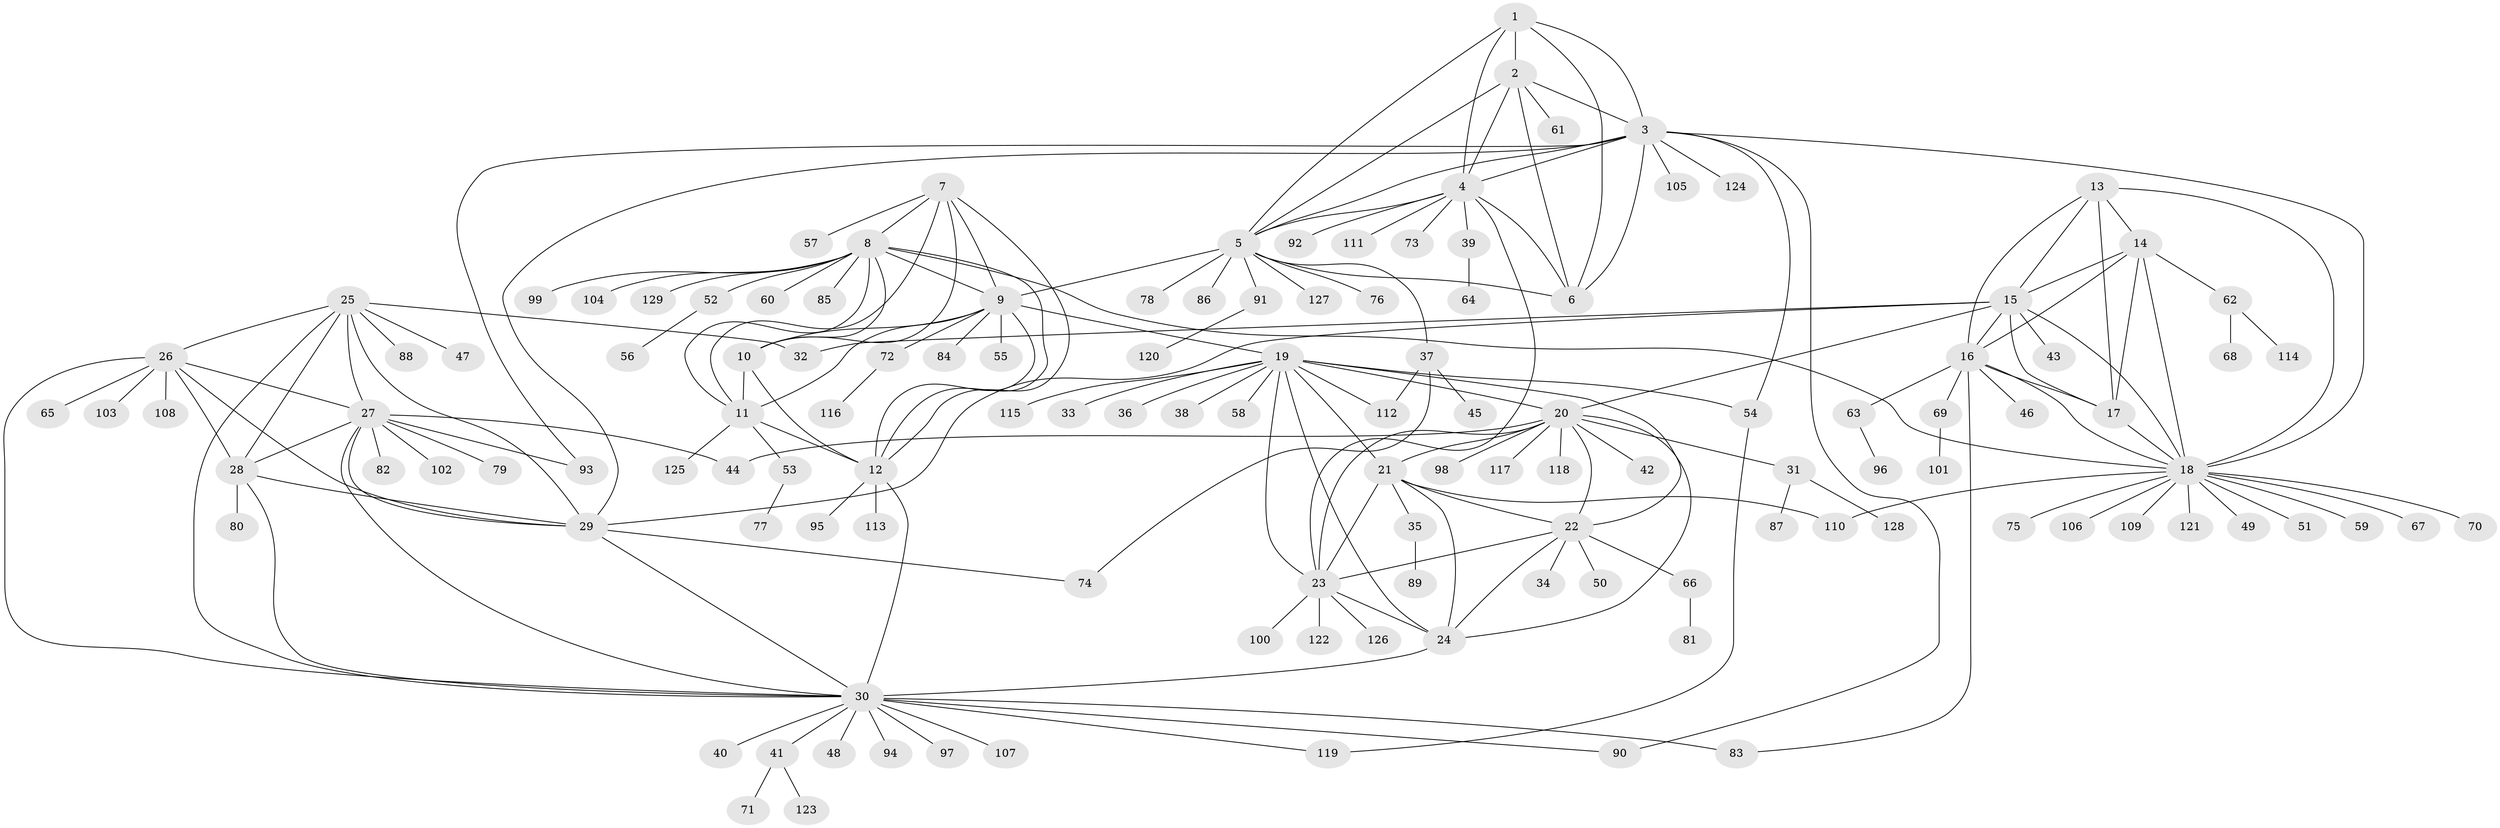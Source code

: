 // coarse degree distribution, {4: 0.029411764705882353, 16: 0.00980392156862745, 8: 0.029411764705882353, 11: 0.029411764705882353, 5: 0.00980392156862745, 10: 0.0196078431372549, 20: 0.00980392156862745, 6: 0.049019607843137254, 3: 0.0392156862745098, 14: 0.0196078431372549, 7: 0.00980392156862745, 2: 0.12745098039215685, 1: 0.6176470588235294}
// Generated by graph-tools (version 1.1) at 2025/42/03/06/25 10:42:12]
// undirected, 129 vertices, 194 edges
graph export_dot {
graph [start="1"]
  node [color=gray90,style=filled];
  1;
  2;
  3;
  4;
  5;
  6;
  7;
  8;
  9;
  10;
  11;
  12;
  13;
  14;
  15;
  16;
  17;
  18;
  19;
  20;
  21;
  22;
  23;
  24;
  25;
  26;
  27;
  28;
  29;
  30;
  31;
  32;
  33;
  34;
  35;
  36;
  37;
  38;
  39;
  40;
  41;
  42;
  43;
  44;
  45;
  46;
  47;
  48;
  49;
  50;
  51;
  52;
  53;
  54;
  55;
  56;
  57;
  58;
  59;
  60;
  61;
  62;
  63;
  64;
  65;
  66;
  67;
  68;
  69;
  70;
  71;
  72;
  73;
  74;
  75;
  76;
  77;
  78;
  79;
  80;
  81;
  82;
  83;
  84;
  85;
  86;
  87;
  88;
  89;
  90;
  91;
  92;
  93;
  94;
  95;
  96;
  97;
  98;
  99;
  100;
  101;
  102;
  103;
  104;
  105;
  106;
  107;
  108;
  109;
  110;
  111;
  112;
  113;
  114;
  115;
  116;
  117;
  118;
  119;
  120;
  121;
  122;
  123;
  124;
  125;
  126;
  127;
  128;
  129;
  1 -- 2;
  1 -- 3;
  1 -- 4;
  1 -- 5;
  1 -- 6;
  2 -- 3;
  2 -- 4;
  2 -- 5;
  2 -- 6;
  2 -- 61;
  3 -- 4;
  3 -- 5;
  3 -- 6;
  3 -- 18;
  3 -- 29;
  3 -- 54;
  3 -- 90;
  3 -- 93;
  3 -- 105;
  3 -- 124;
  4 -- 5;
  4 -- 6;
  4 -- 23;
  4 -- 39;
  4 -- 73;
  4 -- 92;
  4 -- 111;
  5 -- 6;
  5 -- 9;
  5 -- 37;
  5 -- 76;
  5 -- 78;
  5 -- 86;
  5 -- 91;
  5 -- 127;
  7 -- 8;
  7 -- 9;
  7 -- 10;
  7 -- 11;
  7 -- 12;
  7 -- 57;
  8 -- 9;
  8 -- 10;
  8 -- 11;
  8 -- 12;
  8 -- 18;
  8 -- 52;
  8 -- 60;
  8 -- 85;
  8 -- 99;
  8 -- 104;
  8 -- 129;
  9 -- 10;
  9 -- 11;
  9 -- 12;
  9 -- 19;
  9 -- 55;
  9 -- 72;
  9 -- 84;
  10 -- 11;
  10 -- 12;
  11 -- 12;
  11 -- 53;
  11 -- 125;
  12 -- 30;
  12 -- 95;
  12 -- 113;
  13 -- 14;
  13 -- 15;
  13 -- 16;
  13 -- 17;
  13 -- 18;
  14 -- 15;
  14 -- 16;
  14 -- 17;
  14 -- 18;
  14 -- 62;
  15 -- 16;
  15 -- 17;
  15 -- 18;
  15 -- 20;
  15 -- 29;
  15 -- 32;
  15 -- 43;
  16 -- 17;
  16 -- 18;
  16 -- 46;
  16 -- 63;
  16 -- 69;
  16 -- 83;
  17 -- 18;
  18 -- 49;
  18 -- 51;
  18 -- 59;
  18 -- 67;
  18 -- 70;
  18 -- 75;
  18 -- 106;
  18 -- 109;
  18 -- 110;
  18 -- 121;
  19 -- 20;
  19 -- 21;
  19 -- 22;
  19 -- 23;
  19 -- 24;
  19 -- 33;
  19 -- 36;
  19 -- 38;
  19 -- 54;
  19 -- 58;
  19 -- 112;
  19 -- 115;
  20 -- 21;
  20 -- 22;
  20 -- 23;
  20 -- 24;
  20 -- 31;
  20 -- 42;
  20 -- 44;
  20 -- 98;
  20 -- 117;
  20 -- 118;
  21 -- 22;
  21 -- 23;
  21 -- 24;
  21 -- 35;
  21 -- 110;
  22 -- 23;
  22 -- 24;
  22 -- 34;
  22 -- 50;
  22 -- 66;
  23 -- 24;
  23 -- 100;
  23 -- 122;
  23 -- 126;
  24 -- 30;
  25 -- 26;
  25 -- 27;
  25 -- 28;
  25 -- 29;
  25 -- 30;
  25 -- 32;
  25 -- 47;
  25 -- 88;
  26 -- 27;
  26 -- 28;
  26 -- 29;
  26 -- 30;
  26 -- 65;
  26 -- 103;
  26 -- 108;
  27 -- 28;
  27 -- 29;
  27 -- 30;
  27 -- 44;
  27 -- 79;
  27 -- 82;
  27 -- 93;
  27 -- 102;
  28 -- 29;
  28 -- 30;
  28 -- 80;
  29 -- 30;
  29 -- 74;
  30 -- 40;
  30 -- 41;
  30 -- 48;
  30 -- 83;
  30 -- 90;
  30 -- 94;
  30 -- 97;
  30 -- 107;
  30 -- 119;
  31 -- 87;
  31 -- 128;
  35 -- 89;
  37 -- 45;
  37 -- 74;
  37 -- 112;
  39 -- 64;
  41 -- 71;
  41 -- 123;
  52 -- 56;
  53 -- 77;
  54 -- 119;
  62 -- 68;
  62 -- 114;
  63 -- 96;
  66 -- 81;
  69 -- 101;
  72 -- 116;
  91 -- 120;
}
